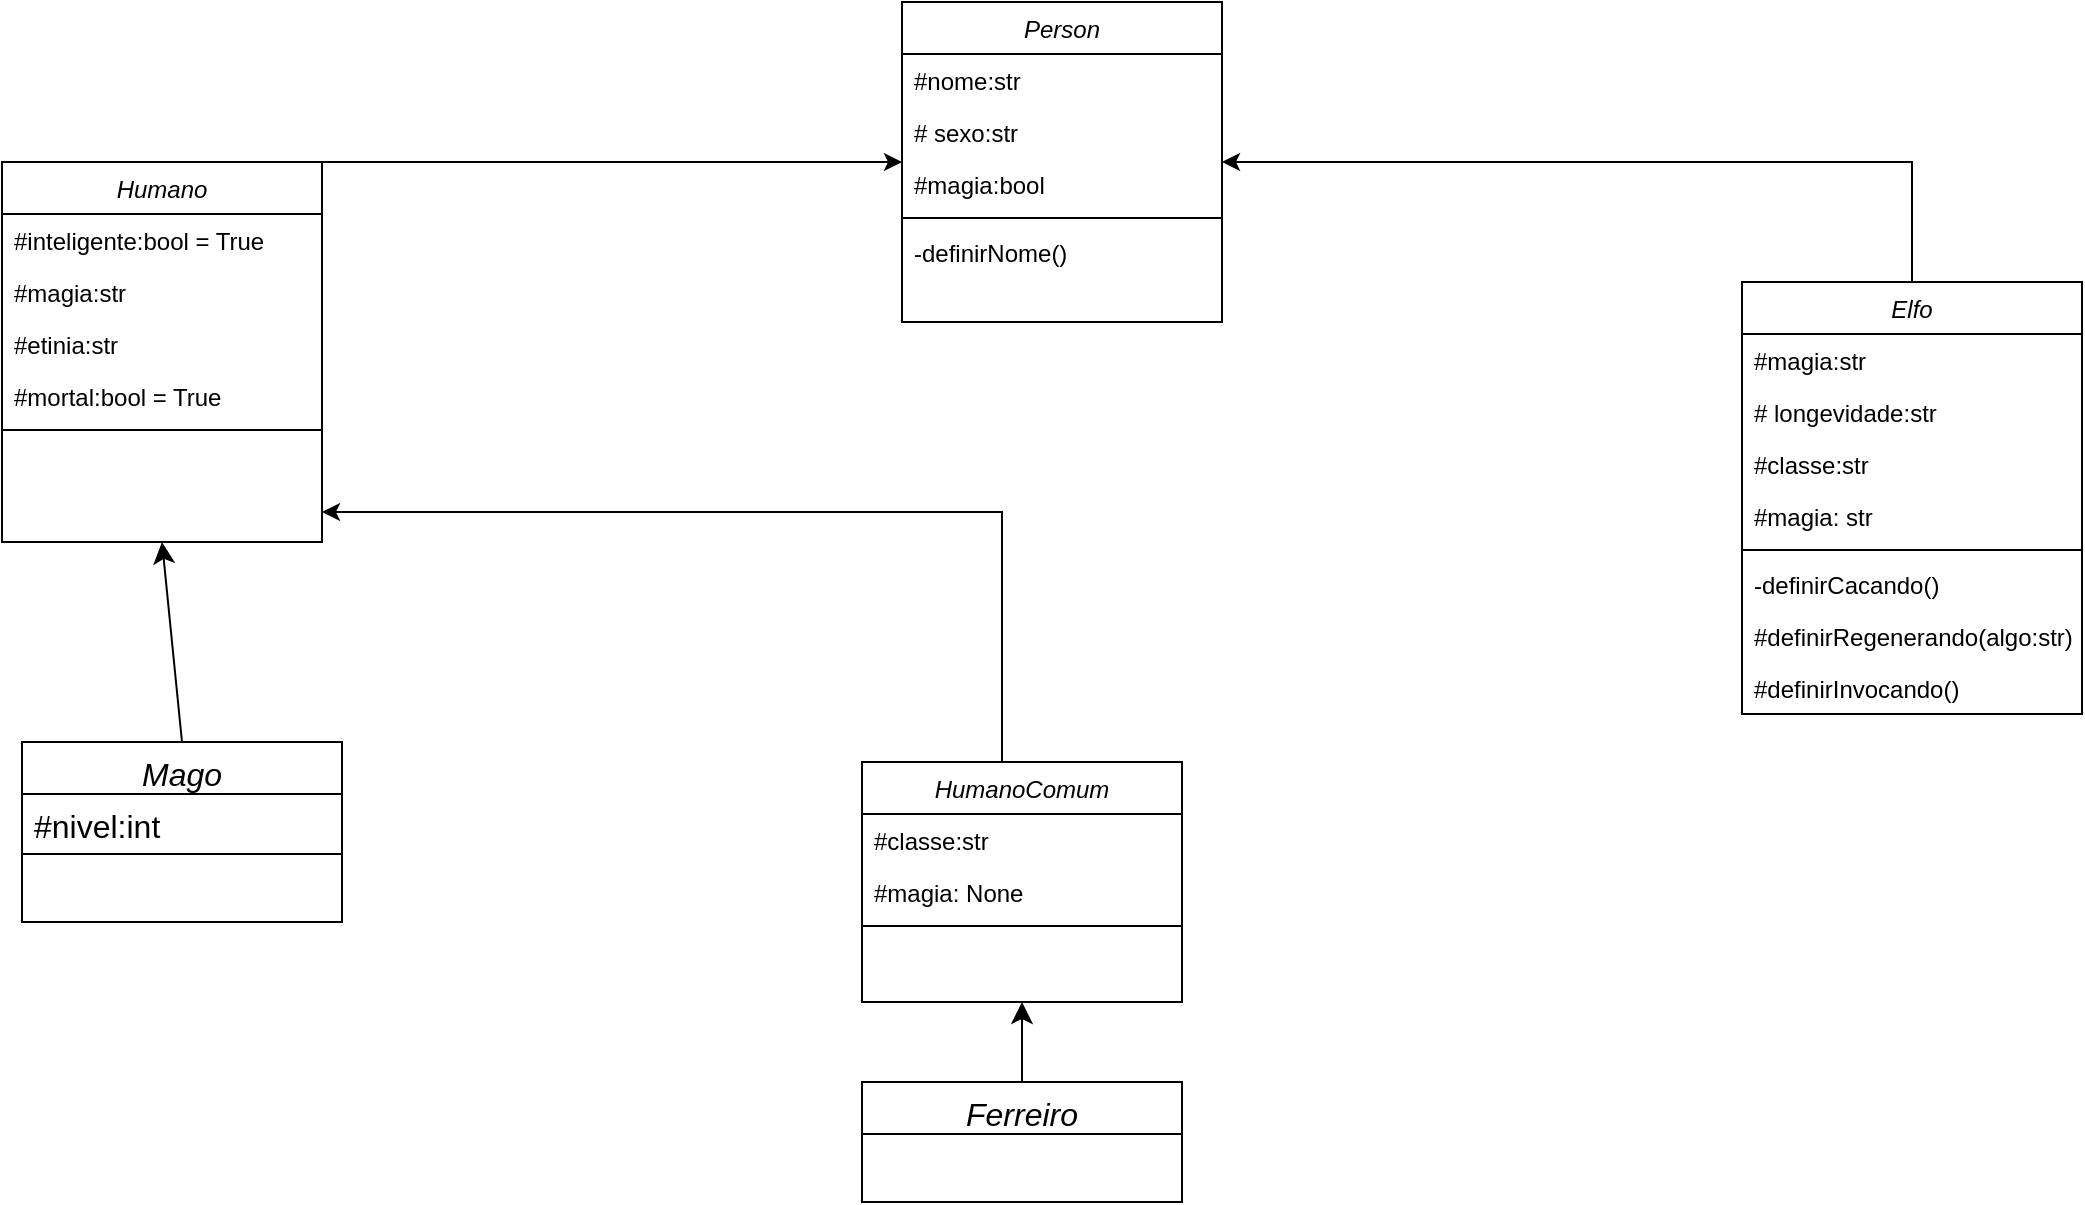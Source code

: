 <mxfile version="22.1.5" type="github">
  <diagram id="C5RBs43oDa-KdzZeNtuy" name="Page-1">
    <mxGraphModel dx="1724" dy="522" grid="1" gridSize="10" guides="0" tooltips="1" connect="1" arrows="1" fold="1" page="1" pageScale="1" pageWidth="827" pageHeight="1169" math="0" shadow="0">
      <root>
        <mxCell id="WIyWlLk6GJQsqaUBKTNV-0" />
        <mxCell id="WIyWlLk6GJQsqaUBKTNV-1" parent="WIyWlLk6GJQsqaUBKTNV-0" />
        <mxCell id="Q5HttMWc3AUmdxLBJbVk-27" value="" style="edgeStyle=orthogonalEdgeStyle;rounded=0;orthogonalLoop=1;jettySize=auto;html=1;exitX=0.5;exitY=0;exitDx=0;exitDy=0;" parent="WIyWlLk6GJQsqaUBKTNV-1" source="Q5HttMWc3AUmdxLBJbVk-20" target="zkfFHV4jXpPFQw0GAbJ--0" edge="1">
          <mxGeometry relative="1" as="geometry">
            <mxPoint x="320" y="290" as="targetPoint" />
          </mxGeometry>
        </mxCell>
        <mxCell id="zkfFHV4jXpPFQw0GAbJ--0" value="Person" style="swimlane;fontStyle=2;align=center;verticalAlign=top;childLayout=stackLayout;horizontal=1;startSize=26;horizontalStack=0;resizeParent=1;resizeLast=0;collapsible=1;marginBottom=0;rounded=0;shadow=0;strokeWidth=1;" parent="WIyWlLk6GJQsqaUBKTNV-1" vertex="1">
          <mxGeometry x="230" width="160" height="160" as="geometry">
            <mxRectangle x="230" y="140" width="160" height="26" as="alternateBounds" />
          </mxGeometry>
        </mxCell>
        <mxCell id="zkfFHV4jXpPFQw0GAbJ--1" value="#nome:str" style="text;align=left;verticalAlign=top;spacingLeft=4;spacingRight=4;overflow=hidden;rotatable=0;points=[[0,0.5],[1,0.5]];portConstraint=eastwest;" parent="zkfFHV4jXpPFQw0GAbJ--0" vertex="1">
          <mxGeometry y="26" width="160" height="26" as="geometry" />
        </mxCell>
        <mxCell id="zkfFHV4jXpPFQw0GAbJ--2" value="# sexo:str" style="text;align=left;verticalAlign=top;spacingLeft=4;spacingRight=4;overflow=hidden;rotatable=0;points=[[0,0.5],[1,0.5]];portConstraint=eastwest;rounded=0;shadow=0;html=0;" parent="zkfFHV4jXpPFQw0GAbJ--0" vertex="1">
          <mxGeometry y="52" width="160" height="26" as="geometry" />
        </mxCell>
        <mxCell id="Q5HttMWc3AUmdxLBJbVk-0" value="#magia:bool" style="text;align=left;verticalAlign=top;spacingLeft=4;spacingRight=4;overflow=hidden;rotatable=0;points=[[0,0.5],[1,0.5]];portConstraint=eastwest;rounded=0;shadow=0;html=0;" parent="zkfFHV4jXpPFQw0GAbJ--0" vertex="1">
          <mxGeometry y="78" width="160" height="26" as="geometry" />
        </mxCell>
        <mxCell id="zkfFHV4jXpPFQw0GAbJ--4" value="" style="line;html=1;strokeWidth=1;align=left;verticalAlign=middle;spacingTop=-1;spacingLeft=3;spacingRight=3;rotatable=0;labelPosition=right;points=[];portConstraint=eastwest;" parent="zkfFHV4jXpPFQw0GAbJ--0" vertex="1">
          <mxGeometry y="104" width="160" height="8" as="geometry" />
        </mxCell>
        <mxCell id="Q5HttMWc3AUmdxLBJbVk-39" value="-definirNome()" style="text;align=left;verticalAlign=top;spacingLeft=4;spacingRight=4;overflow=hidden;rotatable=0;points=[[0,0.5],[1,0.5]];portConstraint=eastwest;" parent="zkfFHV4jXpPFQw0GAbJ--0" vertex="1">
          <mxGeometry y="112" width="160" height="26" as="geometry" />
        </mxCell>
        <mxCell id="JlRdkhfcPY3KPePnfptV-6" value="" style="edgeStyle=none;curved=1;rounded=0;orthogonalLoop=1;jettySize=auto;html=1;fontSize=12;startSize=8;endSize=8;entryX=0.5;entryY=1;entryDx=0;entryDy=0;exitX=0.5;exitY=0;exitDx=0;exitDy=0;" parent="WIyWlLk6GJQsqaUBKTNV-1" source="JlRdkhfcPY3KPePnfptV-0" target="Q5HttMWc3AUmdxLBJbVk-1" edge="1">
          <mxGeometry relative="1" as="geometry">
            <mxPoint x="160" y="390" as="sourcePoint" />
          </mxGeometry>
        </mxCell>
        <mxCell id="Q5HttMWc3AUmdxLBJbVk-1" value="Humano" style="swimlane;fontStyle=2;align=center;verticalAlign=top;childLayout=stackLayout;horizontal=1;startSize=26;horizontalStack=0;resizeParent=1;resizeLast=0;collapsible=1;marginBottom=0;rounded=0;shadow=0;strokeWidth=1;" parent="WIyWlLk6GJQsqaUBKTNV-1" vertex="1">
          <mxGeometry x="-220" y="80" width="160" height="190" as="geometry">
            <mxRectangle x="230" y="140" width="160" height="26" as="alternateBounds" />
          </mxGeometry>
        </mxCell>
        <mxCell id="Q5HttMWc3AUmdxLBJbVk-9" value="#inteligente:bool = True" style="text;align=left;verticalAlign=top;spacingLeft=4;spacingRight=4;overflow=hidden;rotatable=0;points=[[0,0.5],[1,0.5]];portConstraint=eastwest;" parent="Q5HttMWc3AUmdxLBJbVk-1" vertex="1">
          <mxGeometry y="26" width="160" height="26" as="geometry" />
        </mxCell>
        <mxCell id="Q5HttMWc3AUmdxLBJbVk-14" value="#magia:str" style="text;align=left;verticalAlign=top;spacingLeft=4;spacingRight=4;overflow=hidden;rotatable=0;points=[[0,0.5],[1,0.5]];portConstraint=eastwest;" parent="Q5HttMWc3AUmdxLBJbVk-1" vertex="1">
          <mxGeometry y="52" width="160" height="26" as="geometry" />
        </mxCell>
        <mxCell id="Q5HttMWc3AUmdxLBJbVk-15" value="#etinia:str" style="text;align=left;verticalAlign=top;spacingLeft=4;spacingRight=4;overflow=hidden;rotatable=0;points=[[0,0.5],[1,0.5]];portConstraint=eastwest;" parent="Q5HttMWc3AUmdxLBJbVk-1" vertex="1">
          <mxGeometry y="78" width="160" height="26" as="geometry" />
        </mxCell>
        <mxCell id="Q5HttMWc3AUmdxLBJbVk-38" value="#mortal:bool = True" style="text;align=left;verticalAlign=top;spacingLeft=4;spacingRight=4;overflow=hidden;rotatable=0;points=[[0,0.5],[1,0.5]];portConstraint=eastwest;" parent="Q5HttMWc3AUmdxLBJbVk-1" vertex="1">
          <mxGeometry y="104" width="160" height="26" as="geometry" />
        </mxCell>
        <mxCell id="Q5HttMWc3AUmdxLBJbVk-6" value="" style="line;html=1;strokeWidth=1;align=left;verticalAlign=middle;spacingTop=-1;spacingLeft=3;spacingRight=3;rotatable=0;labelPosition=right;points=[];portConstraint=eastwest;" parent="Q5HttMWc3AUmdxLBJbVk-1" vertex="1">
          <mxGeometry y="130" width="160" height="8" as="geometry" />
        </mxCell>
        <mxCell id="Q5HttMWc3AUmdxLBJbVk-20" value="Elfo" style="swimlane;fontStyle=2;align=center;verticalAlign=top;childLayout=stackLayout;horizontal=1;startSize=26;horizontalStack=0;resizeParent=1;resizeLast=0;collapsible=1;marginBottom=0;rounded=0;shadow=0;strokeWidth=1;" parent="WIyWlLk6GJQsqaUBKTNV-1" vertex="1">
          <mxGeometry x="650" y="140" width="170" height="216" as="geometry">
            <mxRectangle x="230" y="140" width="160" height="26" as="alternateBounds" />
          </mxGeometry>
        </mxCell>
        <mxCell id="Q5HttMWc3AUmdxLBJbVk-21" value="#magia:str" style="text;align=left;verticalAlign=top;spacingLeft=4;spacingRight=4;overflow=hidden;rotatable=0;points=[[0,0.5],[1,0.5]];portConstraint=eastwest;" parent="Q5HttMWc3AUmdxLBJbVk-20" vertex="1">
          <mxGeometry y="26" width="170" height="26" as="geometry" />
        </mxCell>
        <mxCell id="Q5HttMWc3AUmdxLBJbVk-22" value="# longevidade:str" style="text;align=left;verticalAlign=top;spacingLeft=4;spacingRight=4;overflow=hidden;rotatable=0;points=[[0,0.5],[1,0.5]];portConstraint=eastwest;rounded=0;shadow=0;html=0;" parent="Q5HttMWc3AUmdxLBJbVk-20" vertex="1">
          <mxGeometry y="52" width="170" height="26" as="geometry" />
        </mxCell>
        <mxCell id="Q5HttMWc3AUmdxLBJbVk-23" value="#classe:str" style="text;align=left;verticalAlign=top;spacingLeft=4;spacingRight=4;overflow=hidden;rotatable=0;points=[[0,0.5],[1,0.5]];portConstraint=eastwest;rounded=0;shadow=0;html=0;" parent="Q5HttMWc3AUmdxLBJbVk-20" vertex="1">
          <mxGeometry y="78" width="170" height="26" as="geometry" />
        </mxCell>
        <mxCell id="Q5HttMWc3AUmdxLBJbVk-24" value="#magia: str" style="text;align=left;verticalAlign=top;spacingLeft=4;spacingRight=4;overflow=hidden;rotatable=0;points=[[0,0.5],[1,0.5]];portConstraint=eastwest;rounded=0;shadow=0;html=0;" parent="Q5HttMWc3AUmdxLBJbVk-20" vertex="1">
          <mxGeometry y="104" width="170" height="26" as="geometry" />
        </mxCell>
        <mxCell id="Q5HttMWc3AUmdxLBJbVk-25" value="" style="line;html=1;strokeWidth=1;align=left;verticalAlign=middle;spacingTop=-1;spacingLeft=3;spacingRight=3;rotatable=0;labelPosition=right;points=[];portConstraint=eastwest;" parent="Q5HttMWc3AUmdxLBJbVk-20" vertex="1">
          <mxGeometry y="130" width="170" height="8" as="geometry" />
        </mxCell>
        <mxCell id="Q5HttMWc3AUmdxLBJbVk-26" value="-definirCacando()" style="text;align=left;verticalAlign=top;spacingLeft=4;spacingRight=4;overflow=hidden;rotatable=0;points=[[0,0.5],[1,0.5]];portConstraint=eastwest;" parent="Q5HttMWc3AUmdxLBJbVk-20" vertex="1">
          <mxGeometry y="138" width="170" height="26" as="geometry" />
        </mxCell>
        <mxCell id="Q5HttMWc3AUmdxLBJbVk-42" value="#definirRegenerando(algo:str)" style="text;align=left;verticalAlign=top;spacingLeft=4;spacingRight=4;overflow=hidden;rotatable=0;points=[[0,0.5],[1,0.5]];portConstraint=eastwest;" parent="Q5HttMWc3AUmdxLBJbVk-20" vertex="1">
          <mxGeometry y="164" width="170" height="26" as="geometry" />
        </mxCell>
        <mxCell id="Q5HttMWc3AUmdxLBJbVk-43" value="#definirInvocando()" style="text;align=left;verticalAlign=top;spacingLeft=4;spacingRight=4;overflow=hidden;rotatable=0;points=[[0,0.5],[1,0.5]];portConstraint=eastwest;" parent="Q5HttMWc3AUmdxLBJbVk-20" vertex="1">
          <mxGeometry y="190" width="170" height="26" as="geometry" />
        </mxCell>
        <mxCell id="Q5HttMWc3AUmdxLBJbVk-37" value="" style="endArrow=classic;html=1;rounded=0;exitX=0.5;exitY=0;exitDx=0;exitDy=0;" parent="WIyWlLk6GJQsqaUBKTNV-1" source="Q5HttMWc3AUmdxLBJbVk-1" target="zkfFHV4jXpPFQw0GAbJ--0" edge="1">
          <mxGeometry width="50" height="50" relative="1" as="geometry">
            <mxPoint x="160" y="370" as="sourcePoint" />
            <mxPoint x="210" y="320" as="targetPoint" />
            <Array as="points">
              <mxPoint x="80" y="80" />
            </Array>
          </mxGeometry>
        </mxCell>
        <mxCell id="Q5HttMWc3AUmdxLBJbVk-53" value="" style="edgeStyle=orthogonalEdgeStyle;rounded=0;orthogonalLoop=1;jettySize=auto;html=1;" parent="WIyWlLk6GJQsqaUBKTNV-1" source="Q5HttMWc3AUmdxLBJbVk-44" target="Q5HttMWc3AUmdxLBJbVk-1" edge="1">
          <mxGeometry relative="1" as="geometry">
            <mxPoint x="424" y="360" as="targetPoint" />
            <Array as="points">
              <mxPoint x="310" y="410" />
              <mxPoint x="280" y="410" />
              <mxPoint x="280" y="255" />
            </Array>
            <mxPoint x="290" y="200" as="sourcePoint" />
          </mxGeometry>
        </mxCell>
        <mxCell id="JlRdkhfcPY3KPePnfptV-15" value="" style="edgeStyle=none;curved=1;rounded=0;orthogonalLoop=1;jettySize=auto;html=1;fontSize=12;startSize=8;endSize=8;exitX=0.5;exitY=0;exitDx=0;exitDy=0;entryX=0.5;entryY=1;entryDx=0;entryDy=0;" parent="WIyWlLk6GJQsqaUBKTNV-1" source="JlRdkhfcPY3KPePnfptV-11" target="Q5HttMWc3AUmdxLBJbVk-44" edge="1">
          <mxGeometry relative="1" as="geometry">
            <mxPoint x="360" y="540" as="targetPoint" />
          </mxGeometry>
        </mxCell>
        <mxCell id="Q5HttMWc3AUmdxLBJbVk-44" value="HumanoComum" style="swimlane;fontStyle=2;align=center;verticalAlign=top;childLayout=stackLayout;horizontal=1;startSize=26;horizontalStack=0;resizeParent=1;resizeLast=0;collapsible=1;marginBottom=0;rounded=0;shadow=0;strokeWidth=1;" parent="WIyWlLk6GJQsqaUBKTNV-1" vertex="1">
          <mxGeometry x="210" y="380" width="160" height="120" as="geometry">
            <mxRectangle x="230" y="140" width="160" height="26" as="alternateBounds" />
          </mxGeometry>
        </mxCell>
        <mxCell id="JlRdkhfcPY3KPePnfptV-9" value="#classe:str&#xa;" style="text;align=left;verticalAlign=top;spacingLeft=4;spacingRight=4;overflow=hidden;rotatable=0;points=[[0,0.5],[1,0.5]];portConstraint=eastwest;" parent="Q5HttMWc3AUmdxLBJbVk-44" vertex="1">
          <mxGeometry y="26" width="160" height="26" as="geometry" />
        </mxCell>
        <mxCell id="Q5HttMWc3AUmdxLBJbVk-45" value="#magia: None&#xa;" style="text;align=left;verticalAlign=top;spacingLeft=4;spacingRight=4;overflow=hidden;rotatable=0;points=[[0,0.5],[1,0.5]];portConstraint=eastwest;" parent="Q5HttMWc3AUmdxLBJbVk-44" vertex="1">
          <mxGeometry y="52" width="160" height="26" as="geometry" />
        </mxCell>
        <mxCell id="Q5HttMWc3AUmdxLBJbVk-50" value="" style="line;html=1;strokeWidth=1;align=left;verticalAlign=middle;spacingTop=-1;spacingLeft=3;spacingRight=3;rotatable=0;labelPosition=right;points=[];portConstraint=eastwest;" parent="Q5HttMWc3AUmdxLBJbVk-44" vertex="1">
          <mxGeometry y="78" width="160" height="8" as="geometry" />
        </mxCell>
        <mxCell id="JlRdkhfcPY3KPePnfptV-0" value="Mago" style="swimlane;fontStyle=2;align=center;verticalAlign=top;childLayout=stackLayout;horizontal=1;startSize=26;horizontalStack=0;resizeParent=1;resizeLast=0;collapsible=1;marginBottom=0;rounded=0;shadow=0;strokeWidth=1;fontSize=16;" parent="WIyWlLk6GJQsqaUBKTNV-1" vertex="1">
          <mxGeometry x="-210" y="370" width="160" height="90" as="geometry">
            <mxRectangle x="230" y="140" width="160" height="26" as="alternateBounds" />
          </mxGeometry>
        </mxCell>
        <mxCell id="JlRdkhfcPY3KPePnfptV-1" value="#nivel:int" style="text;align=left;verticalAlign=top;spacingLeft=4;spacingRight=4;overflow=hidden;rotatable=0;points=[[0,0.5],[1,0.5]];portConstraint=eastwest;fontSize=16;" parent="JlRdkhfcPY3KPePnfptV-0" vertex="1">
          <mxGeometry y="26" width="160" height="26" as="geometry" />
        </mxCell>
        <mxCell id="JlRdkhfcPY3KPePnfptV-5" value="" style="line;html=1;strokeWidth=1;align=left;verticalAlign=middle;spacingTop=-1;spacingLeft=3;spacingRight=3;rotatable=0;labelPosition=right;points=[];portConstraint=eastwest;fontSize=16;" parent="JlRdkhfcPY3KPePnfptV-0" vertex="1">
          <mxGeometry y="52" width="160" height="8" as="geometry" />
        </mxCell>
        <mxCell id="JlRdkhfcPY3KPePnfptV-11" value="Ferreiro" style="swimlane;fontStyle=2;align=center;verticalAlign=top;childLayout=stackLayout;horizontal=1;startSize=26;horizontalStack=0;resizeParent=1;resizeLast=0;collapsible=1;marginBottom=0;rounded=0;shadow=0;strokeWidth=1;fontSize=16;" parent="WIyWlLk6GJQsqaUBKTNV-1" vertex="1">
          <mxGeometry x="210" y="540" width="160" height="60" as="geometry">
            <mxRectangle x="230" y="140" width="160" height="26" as="alternateBounds" />
          </mxGeometry>
        </mxCell>
      </root>
    </mxGraphModel>
  </diagram>
</mxfile>
